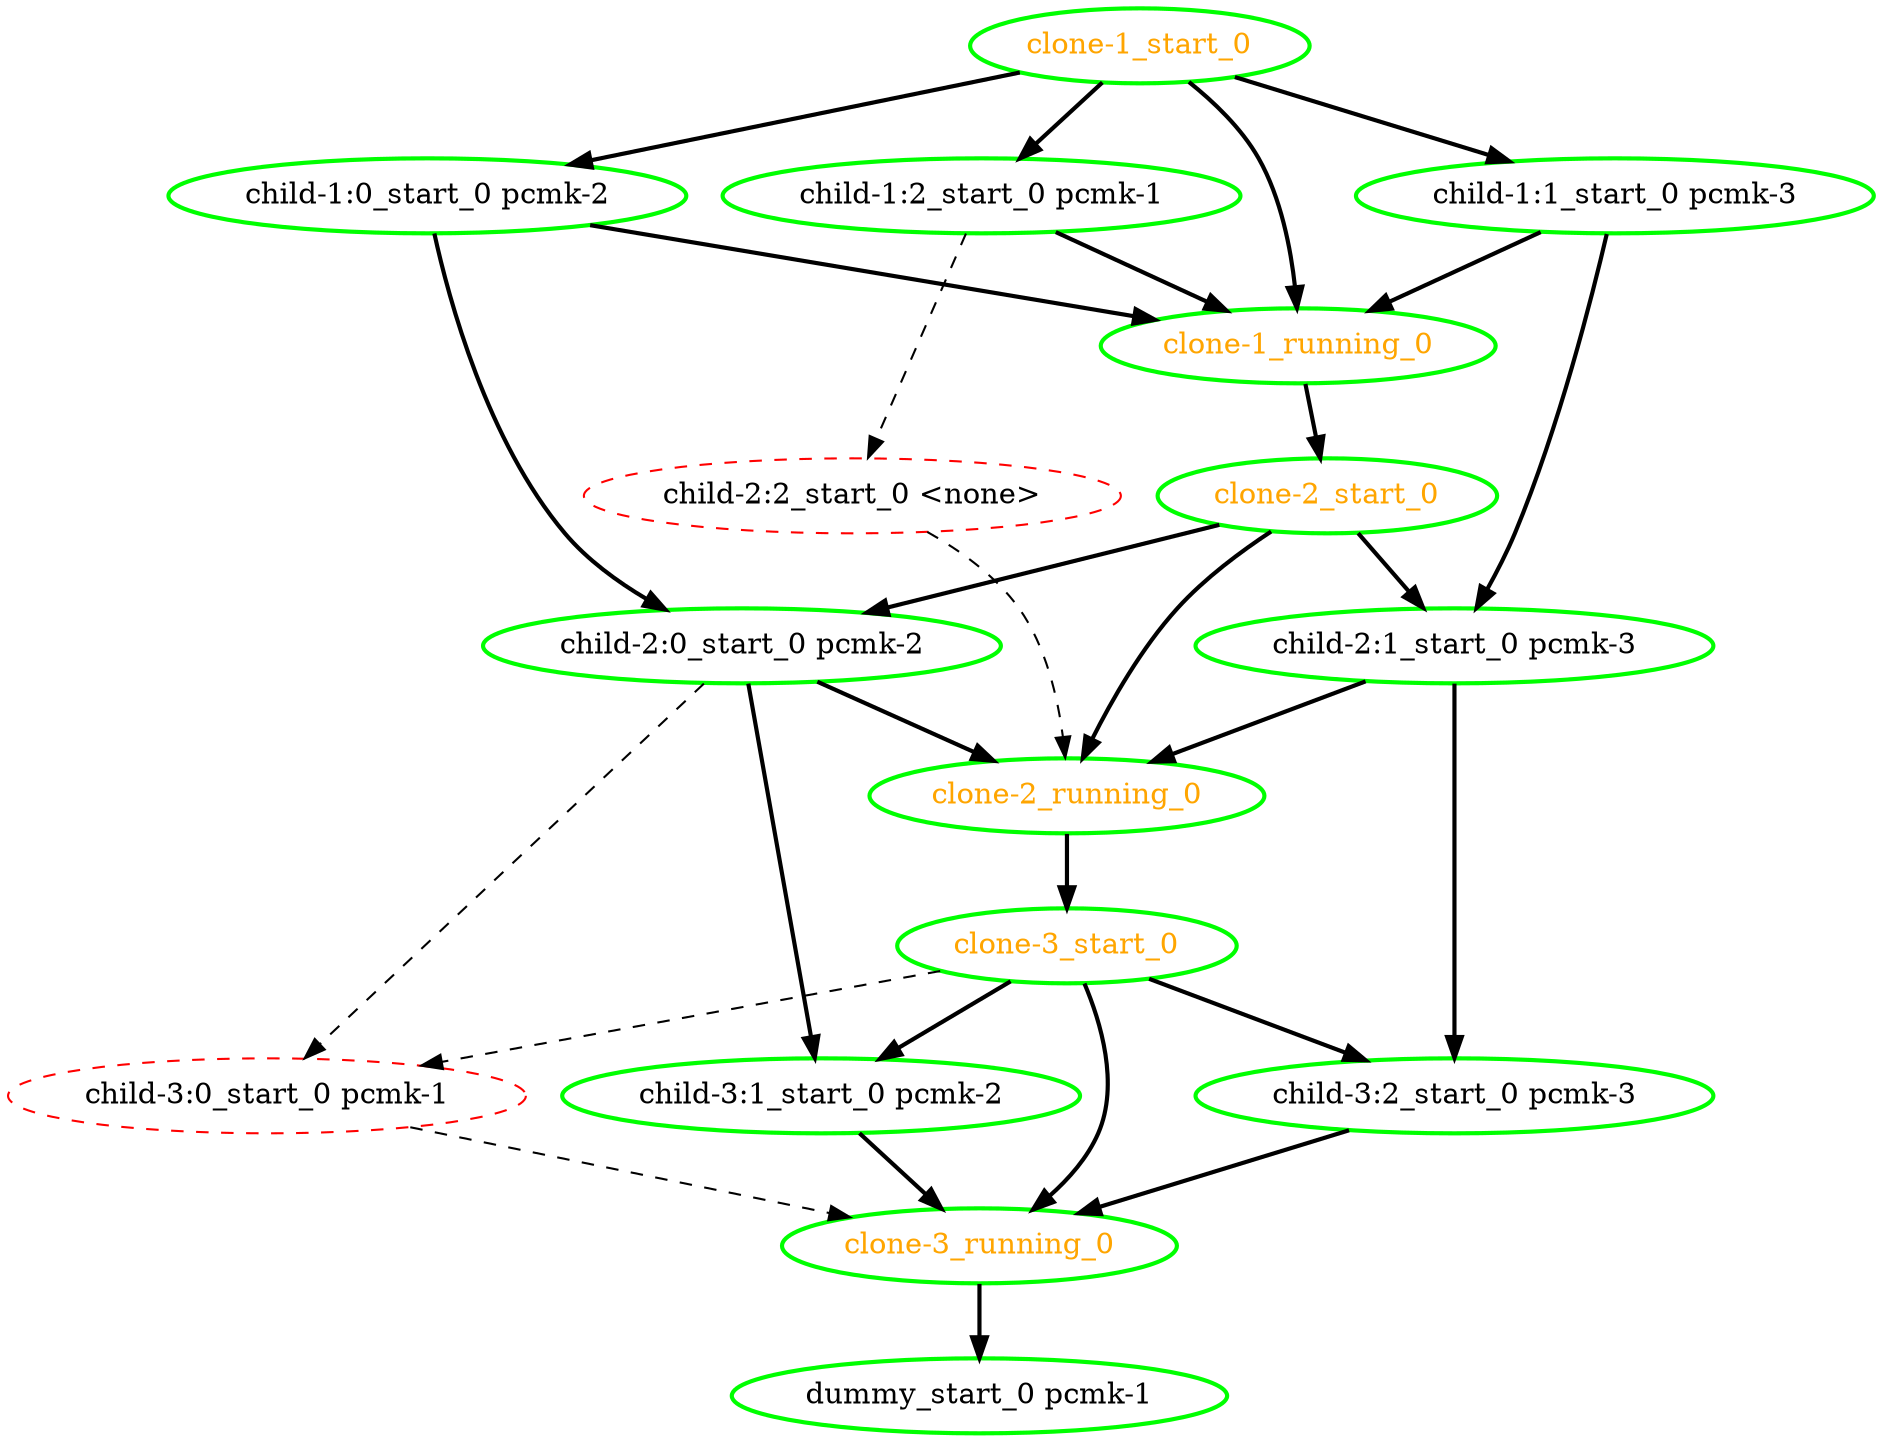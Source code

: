 digraph "g" {
"child-1:0_start_0 pcmk-2" -> "child-2:0_start_0 pcmk-2" [ style = bold]
"child-1:0_start_0 pcmk-2" -> "clone-1_running_0" [ style = bold]
"child-1:0_start_0 pcmk-2" [ style=bold color="green" fontcolor="black"]
"child-1:1_start_0 pcmk-3" -> "child-2:1_start_0 pcmk-3" [ style = bold]
"child-1:1_start_0 pcmk-3" -> "clone-1_running_0" [ style = bold]
"child-1:1_start_0 pcmk-3" [ style=bold color="green" fontcolor="black"]
"child-1:2_start_0 pcmk-1" -> "child-2:2_start_0 <none>" [ style = dashed]
"child-1:2_start_0 pcmk-1" -> "clone-1_running_0" [ style = bold]
"child-1:2_start_0 pcmk-1" [ style=bold color="green" fontcolor="black"]
"child-2:0_start_0 pcmk-2" -> "child-3:0_start_0 pcmk-1" [ style = dashed]
"child-2:0_start_0 pcmk-2" -> "child-3:1_start_0 pcmk-2" [ style = bold]
"child-2:0_start_0 pcmk-2" -> "clone-2_running_0" [ style = bold]
"child-2:0_start_0 pcmk-2" [ style=bold color="green" fontcolor="black"]
"child-2:1_start_0 pcmk-3" -> "child-3:2_start_0 pcmk-3" [ style = bold]
"child-2:1_start_0 pcmk-3" -> "clone-2_running_0" [ style = bold]
"child-2:1_start_0 pcmk-3" [ style=bold color="green" fontcolor="black"]
"child-2:2_start_0 <none>" -> "clone-2_running_0" [ style = dashed]
"child-2:2_start_0 <none>" [ style=dashed color="red" fontcolor="black"]
"child-3:0_start_0 pcmk-1" -> "clone-3_running_0" [ style = dashed]
"child-3:0_start_0 pcmk-1" [ style=dashed color="red" fontcolor="black"]
"child-3:1_start_0 pcmk-2" -> "clone-3_running_0" [ style = bold]
"child-3:1_start_0 pcmk-2" [ style=bold color="green" fontcolor="black"]
"child-3:2_start_0 pcmk-3" -> "clone-3_running_0" [ style = bold]
"child-3:2_start_0 pcmk-3" [ style=bold color="green" fontcolor="black"]
"clone-1_running_0" -> "clone-2_start_0" [ style = bold]
"clone-1_running_0" [ style=bold color="green" fontcolor="orange"]
"clone-1_start_0" -> "child-1:0_start_0 pcmk-2" [ style = bold]
"clone-1_start_0" -> "child-1:1_start_0 pcmk-3" [ style = bold]
"clone-1_start_0" -> "child-1:2_start_0 pcmk-1" [ style = bold]
"clone-1_start_0" -> "clone-1_running_0" [ style = bold]
"clone-1_start_0" [ style=bold color="green" fontcolor="orange"]
"clone-2_running_0" -> "clone-3_start_0" [ style = bold]
"clone-2_running_0" [ style=bold color="green" fontcolor="orange"]
"clone-2_start_0" -> "child-2:0_start_0 pcmk-2" [ style = bold]
"clone-2_start_0" -> "child-2:1_start_0 pcmk-3" [ style = bold]
"clone-2_start_0" -> "clone-2_running_0" [ style = bold]
"clone-2_start_0" [ style=bold color="green" fontcolor="orange"]
"clone-3_running_0" -> "dummy_start_0 pcmk-1" [ style = bold]
"clone-3_running_0" [ style=bold color="green" fontcolor="orange"]
"clone-3_start_0" -> "child-3:0_start_0 pcmk-1" [ style = dashed]
"clone-3_start_0" -> "child-3:1_start_0 pcmk-2" [ style = bold]
"clone-3_start_0" -> "child-3:2_start_0 pcmk-3" [ style = bold]
"clone-3_start_0" -> "clone-3_running_0" [ style = bold]
"clone-3_start_0" [ style=bold color="green" fontcolor="orange"]
"dummy_start_0 pcmk-1" [ style=bold color="green" fontcolor="black"]
}
